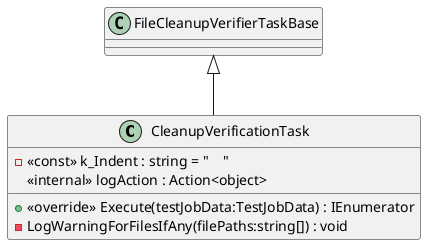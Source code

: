 @startuml
class CleanupVerificationTask {
    - <<const>> k_Indent : string = "    "
    <<internal>> logAction : Action<object>
    + <<override>> Execute(testJobData:TestJobData) : IEnumerator
    - LogWarningForFilesIfAny(filePaths:string[]) : void
}
FileCleanupVerifierTaskBase <|-- CleanupVerificationTask
@enduml
